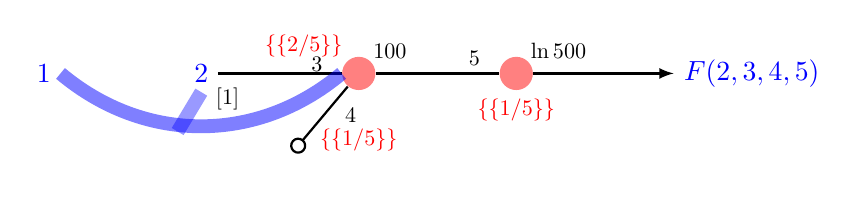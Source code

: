\begin{tikzpicture}
\def\layersep{2cm}
\tikzstyle{neuron}=[circle,fill=red!50,minimum size=12pt,inner sep=0pt]

% Entree
\node[blue] (E) at (-\layersep,0) {$2$};
\node[below right=0.8ex,scale=0.8] at (E) {$[1]$};
% Neurone F
\node[neuron] (F) at (0,0) {};
\node[above right=0.8ex,scale=0.8] at (F) {$100$};
%\node[below right=0.8ex,scale=0.8] at (F) {$[20]$};
\node[above left=1ex,scale=0.8,red] at (F) {$\{\{2/5\}\}$};
 \path[thick] (E) edge node[pos=0.8,above=-0.5ex,scale=0.8]{$3$} (F);
 \draw[-o,thick] (F) to node[pos=0.2,below right,scale=0.8]{$4$} ++ (-130:1.3) node[below,blue] (FF) {};

\node[below=4ex,scale=0.8,red] at (F) {$\{\{1/5\}\}$};
% Neurone G
\node[neuron] (G) at (\layersep,0) {};
\node[above right=0.8ex,scale=0.8] at (G) {$\ln500$};
%\node[below right=0.8ex,scale=0.8] at (G) {$[1/500]$};
\node[below=1.5ex,scale=0.8,red] at (G) {$\{\{1/5\}\}$};
\path[thick] (F) edge node[pos=0.8,above,scale=0.8]{$5$} (G);



\draw[->,>=latex,thick] (G)-- ++(2,0) node[right,blue]{$F(2,3,4,5)$};

\node[blue] (D) at (-2*\layersep,0) {$1$};
\draw[blue,line width=5pt,opacity=0.5] (D.east)  to[bend right=40] (F.west) ;
\draw[blue, line width=5pt,opacity=0.4] (E.south) to ++(-0.3,-0.5) ;
\end{tikzpicture}  